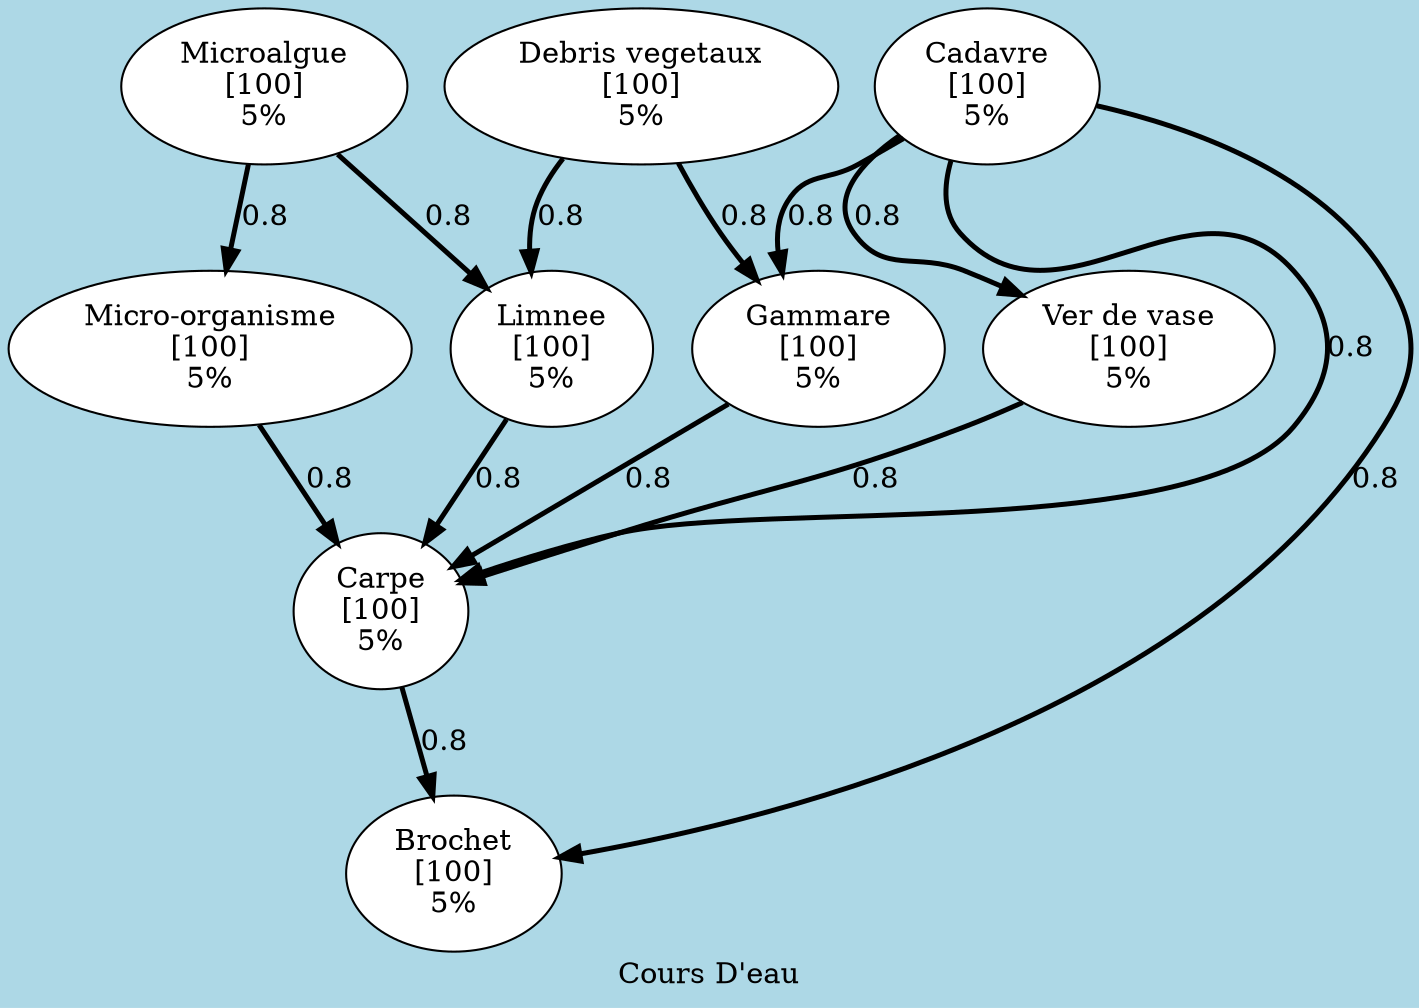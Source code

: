 digraph multigraphe {
    rankdir=TB; // du haut vers le bas
    compound=true;
    newrank=true;

    label = "Cours D'eau"
    bgcolor = "lightblue";
    node [shape=ellipse, style=filled, fillcolor=white];

    "Limnee" [label="Limnee\n[100]\n5%"]
    "Debris vegetaux" [label="Debris vegetaux\n[100]\n5%"]
    "Gammare" [label="Gammare\n[100]\n5%"]
    "Micro-organisme" [label="Micro-organisme\n[100]\n5%"]
    "Microalgue" [label="Microalgue\n[100]\n5%"]
    "Ver de vase" [label="Ver de vase\n[100]\n5%"]
    "Cadavre" [label="Cadavre\n[100]\n5%"]
    "Carpe" [label="Carpe\n[100]\n5%"]
    "Brochet" [label="Brochet\n[100]\n5%"]

    "Debris vegetaux" ->"Limnee" [label="0.8", weight=0.8, penwidth=2.4]
    "Debris vegetaux"->"Gammare" [label="0.8", weight=0.8, penwidth=2.4]

     "Microalgue"->"Micro-organisme" [label="0.8", weight=0.8, penwidth=2.4]
     "Microalgue" ->"Limnee" [label="0.8", weight=0.8, penwidth=2.4]

     "Cadavre" ->"Ver de vase" [label="0.8", weight=0.8, penwidth=2.4]
    "Cadavre" ->"Gammare" [label="0.8", weight=0.8, penwidth=2.4]
     "Cadavre"->"Carpe" [label="0.8", weight=0.8, penwidth=2.4]
     "Cadavre"->"Brochet" [label="0.8", weight=0.8, penwidth=2.4]
     "Ver de vase"->"Carpe" [label="0.8", weight=0.8, penwidth=2.4]
    "Micro-organisme"-> "Carpe" [label="0.8", weight=0.8, penwidth=2.4]
    "Limnee"->"Carpe" [label="0.8", weight=0.8, penwidth=2.4]
    "Gammare"->"Carpe" [label="0.8", weight=0.8, penwidth=2.4]

    "Carpe"->"Brochet" [label="0.8", weight=0.8, penwidth=2.4]

    {rank=same; "Debris vegetaux"}
    {rank=same; "Microalgue"}
    {rank=same; "Cadavre"}
    {rank=same; "Ver de vase"}
    {rank=same; "Micro-organisme"}
    {rank=same; "Limnee"}
    {rank=same; "Gammare"}
    {rank=same; "Brochet"}
}